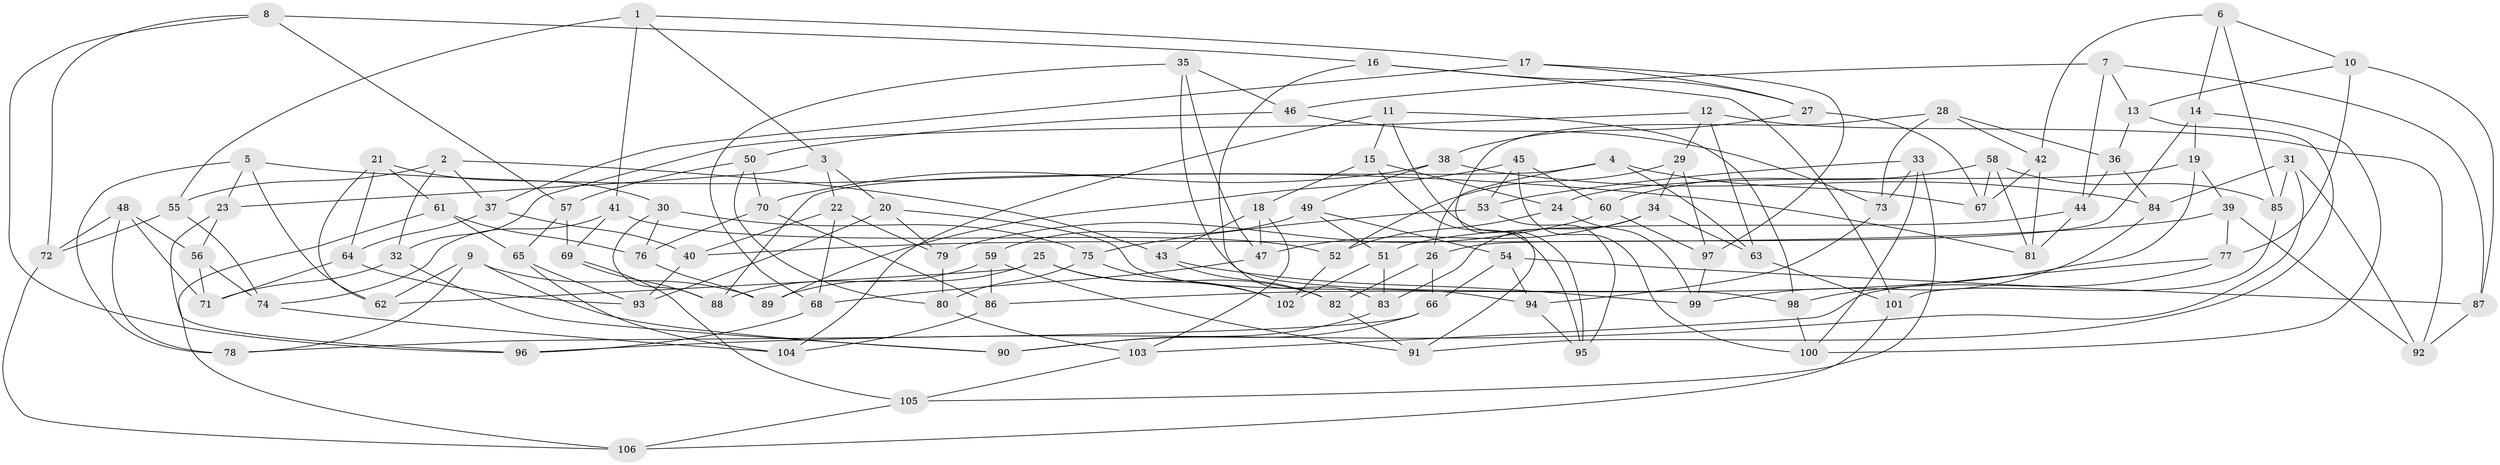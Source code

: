 // Generated by graph-tools (version 1.1) at 2025/16/03/09/25 04:16:35]
// undirected, 106 vertices, 212 edges
graph export_dot {
graph [start="1"]
  node [color=gray90,style=filled];
  1;
  2;
  3;
  4;
  5;
  6;
  7;
  8;
  9;
  10;
  11;
  12;
  13;
  14;
  15;
  16;
  17;
  18;
  19;
  20;
  21;
  22;
  23;
  24;
  25;
  26;
  27;
  28;
  29;
  30;
  31;
  32;
  33;
  34;
  35;
  36;
  37;
  38;
  39;
  40;
  41;
  42;
  43;
  44;
  45;
  46;
  47;
  48;
  49;
  50;
  51;
  52;
  53;
  54;
  55;
  56;
  57;
  58;
  59;
  60;
  61;
  62;
  63;
  64;
  65;
  66;
  67;
  68;
  69;
  70;
  71;
  72;
  73;
  74;
  75;
  76;
  77;
  78;
  79;
  80;
  81;
  82;
  83;
  84;
  85;
  86;
  87;
  88;
  89;
  90;
  91;
  92;
  93;
  94;
  95;
  96;
  97;
  98;
  99;
  100;
  101;
  102;
  103;
  104;
  105;
  106;
  1 -- 3;
  1 -- 55;
  1 -- 17;
  1 -- 41;
  2 -- 32;
  2 -- 55;
  2 -- 43;
  2 -- 37;
  3 -- 20;
  3 -- 23;
  3 -- 22;
  4 -- 67;
  4 -- 26;
  4 -- 88;
  4 -- 63;
  5 -- 23;
  5 -- 81;
  5 -- 78;
  5 -- 62;
  6 -- 85;
  6 -- 42;
  6 -- 10;
  6 -- 14;
  7 -- 44;
  7 -- 13;
  7 -- 46;
  7 -- 87;
  8 -- 72;
  8 -- 57;
  8 -- 16;
  8 -- 96;
  9 -- 78;
  9 -- 90;
  9 -- 62;
  9 -- 89;
  10 -- 13;
  10 -- 87;
  10 -- 77;
  11 -- 104;
  11 -- 15;
  11 -- 95;
  11 -- 98;
  12 -- 63;
  12 -- 29;
  12 -- 32;
  12 -- 92;
  13 -- 36;
  13 -- 91;
  14 -- 100;
  14 -- 26;
  14 -- 19;
  15 -- 18;
  15 -- 24;
  15 -- 95;
  16 -- 27;
  16 -- 101;
  16 -- 83;
  17 -- 97;
  17 -- 27;
  17 -- 37;
  18 -- 103;
  18 -- 47;
  18 -- 43;
  19 -- 39;
  19 -- 24;
  19 -- 86;
  20 -- 79;
  20 -- 93;
  20 -- 94;
  21 -- 61;
  21 -- 64;
  21 -- 30;
  21 -- 62;
  22 -- 68;
  22 -- 79;
  22 -- 40;
  23 -- 96;
  23 -- 56;
  24 -- 99;
  24 -- 52;
  25 -- 102;
  25 -- 62;
  25 -- 89;
  25 -- 82;
  26 -- 66;
  26 -- 82;
  27 -- 67;
  27 -- 38;
  28 -- 91;
  28 -- 42;
  28 -- 73;
  28 -- 36;
  29 -- 52;
  29 -- 34;
  29 -- 97;
  30 -- 88;
  30 -- 75;
  30 -- 76;
  31 -- 96;
  31 -- 85;
  31 -- 92;
  31 -- 84;
  32 -- 71;
  32 -- 90;
  33 -- 105;
  33 -- 100;
  33 -- 53;
  33 -- 73;
  34 -- 63;
  34 -- 83;
  34 -- 47;
  35 -- 68;
  35 -- 98;
  35 -- 46;
  35 -- 47;
  36 -- 84;
  36 -- 44;
  37 -- 40;
  37 -- 64;
  38 -- 84;
  38 -- 49;
  38 -- 70;
  39 -- 92;
  39 -- 77;
  39 -- 40;
  40 -- 93;
  41 -- 69;
  41 -- 74;
  41 -- 52;
  42 -- 81;
  42 -- 67;
  43 -- 99;
  43 -- 82;
  44 -- 81;
  44 -- 51;
  45 -- 89;
  45 -- 100;
  45 -- 53;
  45 -- 60;
  46 -- 50;
  46 -- 73;
  47 -- 68;
  48 -- 71;
  48 -- 78;
  48 -- 56;
  48 -- 72;
  49 -- 59;
  49 -- 54;
  49 -- 51;
  50 -- 80;
  50 -- 70;
  50 -- 57;
  51 -- 102;
  51 -- 83;
  52 -- 102;
  53 -- 95;
  53 -- 75;
  54 -- 94;
  54 -- 87;
  54 -- 66;
  55 -- 74;
  55 -- 72;
  56 -- 74;
  56 -- 71;
  57 -- 69;
  57 -- 65;
  58 -- 60;
  58 -- 81;
  58 -- 85;
  58 -- 67;
  59 -- 86;
  59 -- 88;
  59 -- 91;
  60 -- 79;
  60 -- 97;
  61 -- 76;
  61 -- 65;
  61 -- 106;
  63 -- 101;
  64 -- 93;
  64 -- 71;
  65 -- 104;
  65 -- 93;
  66 -- 78;
  66 -- 90;
  68 -- 96;
  69 -- 105;
  69 -- 88;
  70 -- 86;
  70 -- 76;
  72 -- 106;
  73 -- 94;
  74 -- 104;
  75 -- 102;
  75 -- 80;
  76 -- 89;
  77 -- 103;
  77 -- 98;
  79 -- 80;
  80 -- 103;
  82 -- 91;
  83 -- 90;
  84 -- 99;
  85 -- 101;
  86 -- 104;
  87 -- 92;
  94 -- 95;
  97 -- 99;
  98 -- 100;
  101 -- 106;
  103 -- 105;
  105 -- 106;
}
